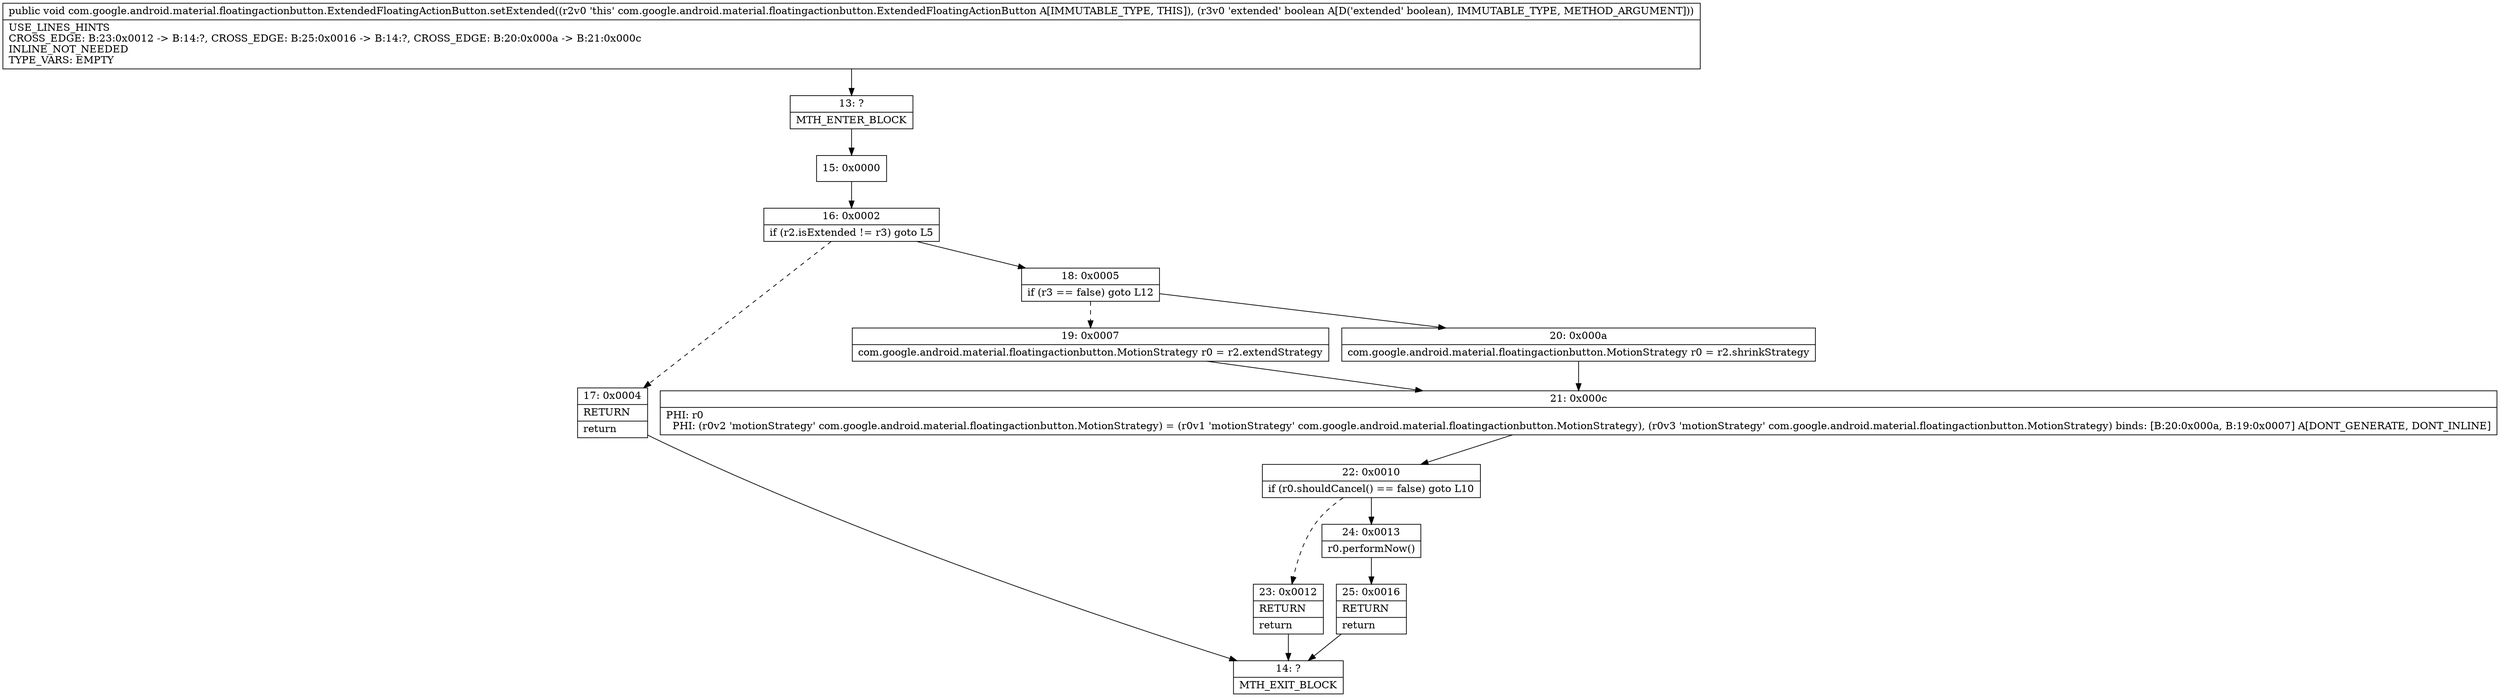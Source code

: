 digraph "CFG forcom.google.android.material.floatingactionbutton.ExtendedFloatingActionButton.setExtended(Z)V" {
Node_13 [shape=record,label="{13\:\ ?|MTH_ENTER_BLOCK\l}"];
Node_15 [shape=record,label="{15\:\ 0x0000}"];
Node_16 [shape=record,label="{16\:\ 0x0002|if (r2.isExtended != r3) goto L5\l}"];
Node_17 [shape=record,label="{17\:\ 0x0004|RETURN\l|return\l}"];
Node_14 [shape=record,label="{14\:\ ?|MTH_EXIT_BLOCK\l}"];
Node_18 [shape=record,label="{18\:\ 0x0005|if (r3 == false) goto L12\l}"];
Node_19 [shape=record,label="{19\:\ 0x0007|com.google.android.material.floatingactionbutton.MotionStrategy r0 = r2.extendStrategy\l}"];
Node_21 [shape=record,label="{21\:\ 0x000c|PHI: r0 \l  PHI: (r0v2 'motionStrategy' com.google.android.material.floatingactionbutton.MotionStrategy) = (r0v1 'motionStrategy' com.google.android.material.floatingactionbutton.MotionStrategy), (r0v3 'motionStrategy' com.google.android.material.floatingactionbutton.MotionStrategy) binds: [B:20:0x000a, B:19:0x0007] A[DONT_GENERATE, DONT_INLINE]\l}"];
Node_22 [shape=record,label="{22\:\ 0x0010|if (r0.shouldCancel() == false) goto L10\l}"];
Node_23 [shape=record,label="{23\:\ 0x0012|RETURN\l|return\l}"];
Node_24 [shape=record,label="{24\:\ 0x0013|r0.performNow()\l}"];
Node_25 [shape=record,label="{25\:\ 0x0016|RETURN\l|return\l}"];
Node_20 [shape=record,label="{20\:\ 0x000a|com.google.android.material.floatingactionbutton.MotionStrategy r0 = r2.shrinkStrategy\l}"];
MethodNode[shape=record,label="{public void com.google.android.material.floatingactionbutton.ExtendedFloatingActionButton.setExtended((r2v0 'this' com.google.android.material.floatingactionbutton.ExtendedFloatingActionButton A[IMMUTABLE_TYPE, THIS]), (r3v0 'extended' boolean A[D('extended' boolean), IMMUTABLE_TYPE, METHOD_ARGUMENT]))  | USE_LINES_HINTS\lCROSS_EDGE: B:23:0x0012 \-\> B:14:?, CROSS_EDGE: B:25:0x0016 \-\> B:14:?, CROSS_EDGE: B:20:0x000a \-\> B:21:0x000c\lINLINE_NOT_NEEDED\lTYPE_VARS: EMPTY\l}"];
MethodNode -> Node_13;Node_13 -> Node_15;
Node_15 -> Node_16;
Node_16 -> Node_17[style=dashed];
Node_16 -> Node_18;
Node_17 -> Node_14;
Node_18 -> Node_19[style=dashed];
Node_18 -> Node_20;
Node_19 -> Node_21;
Node_21 -> Node_22;
Node_22 -> Node_23[style=dashed];
Node_22 -> Node_24;
Node_23 -> Node_14;
Node_24 -> Node_25;
Node_25 -> Node_14;
Node_20 -> Node_21;
}


